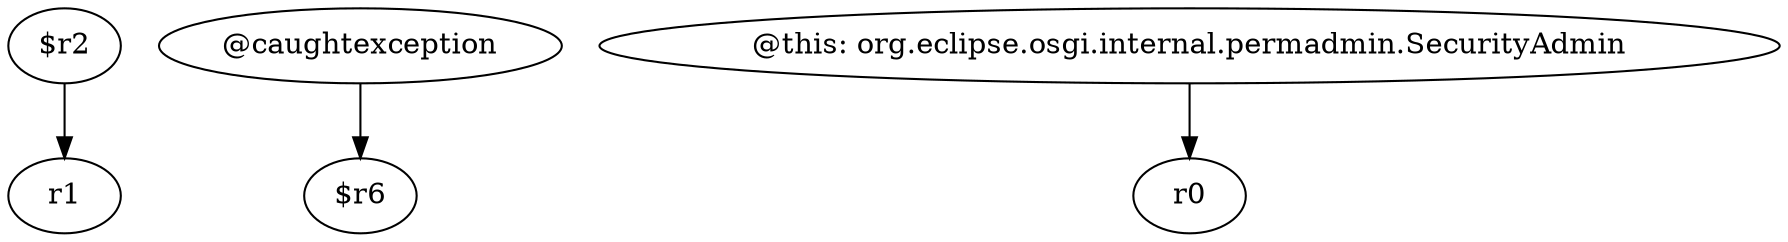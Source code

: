 digraph g {
0[label="$r2"]
1[label="r1"]
0->1[label=""]
2[label="@caughtexception"]
3[label="$r6"]
2->3[label=""]
4[label="@this: org.eclipse.osgi.internal.permadmin.SecurityAdmin"]
5[label="r0"]
4->5[label=""]
}